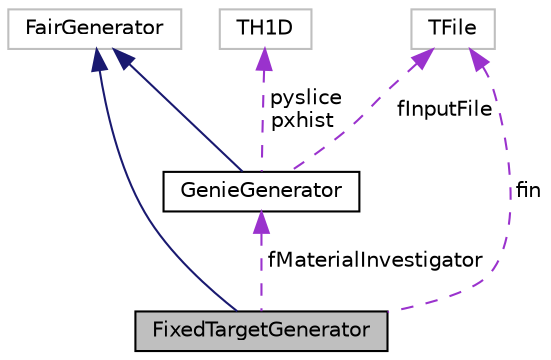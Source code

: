 digraph "FixedTargetGenerator"
{
 // LATEX_PDF_SIZE
  edge [fontname="Helvetica",fontsize="10",labelfontname="Helvetica",labelfontsize="10"];
  node [fontname="Helvetica",fontsize="10",shape=record];
  Node1 [label="FixedTargetGenerator",height=0.2,width=0.4,color="black", fillcolor="grey75", style="filled", fontcolor="black",tooltip=" "];
  Node2 -> Node1 [dir="back",color="midnightblue",fontsize="10",style="solid",fontname="Helvetica"];
  Node2 [label="FairGenerator",height=0.2,width=0.4,color="grey75", fillcolor="white", style="filled",tooltip=" "];
  Node3 -> Node1 [dir="back",color="darkorchid3",fontsize="10",style="dashed",label=" fin" ,fontname="Helvetica"];
  Node3 [label="TFile",height=0.2,width=0.4,color="grey75", fillcolor="white", style="filled",tooltip=" "];
  Node4 -> Node1 [dir="back",color="darkorchid3",fontsize="10",style="dashed",label=" fMaterialInvestigator" ,fontname="Helvetica"];
  Node4 [label="GenieGenerator",height=0.2,width=0.4,color="black", fillcolor="white", style="filled",URL="$classGenieGenerator.html",tooltip=" "];
  Node2 -> Node4 [dir="back",color="midnightblue",fontsize="10",style="solid",fontname="Helvetica"];
  Node3 -> Node4 [dir="back",color="darkorchid3",fontsize="10",style="dashed",label=" fInputFile" ,fontname="Helvetica"];
  Node5 -> Node4 [dir="back",color="darkorchid3",fontsize="10",style="dashed",label=" pyslice\npxhist" ,fontname="Helvetica"];
  Node5 [label="TH1D",height=0.2,width=0.4,color="grey75", fillcolor="white", style="filled",tooltip=" "];
}
